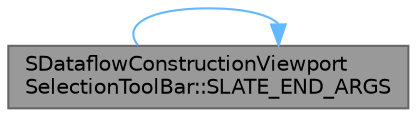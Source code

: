 digraph "SDataflowConstructionViewportSelectionToolBar::SLATE_END_ARGS"
{
 // INTERACTIVE_SVG=YES
 // LATEX_PDF_SIZE
  bgcolor="transparent";
  edge [fontname=Helvetica,fontsize=10,labelfontname=Helvetica,labelfontsize=10];
  node [fontname=Helvetica,fontsize=10,shape=box,height=0.2,width=0.4];
  rankdir="LR";
  Node1 [id="Node000001",label="SDataflowConstructionViewport\lSelectionToolBar::SLATE_END_ARGS",height=0.2,width=0.4,color="gray40", fillcolor="grey60", style="filled", fontcolor="black",tooltip="Constructs this widget with the given parameters."];
  Node1 -> Node1 [id="edge1_Node000001_Node000001",color="steelblue1",style="solid",tooltip=" "];
}
